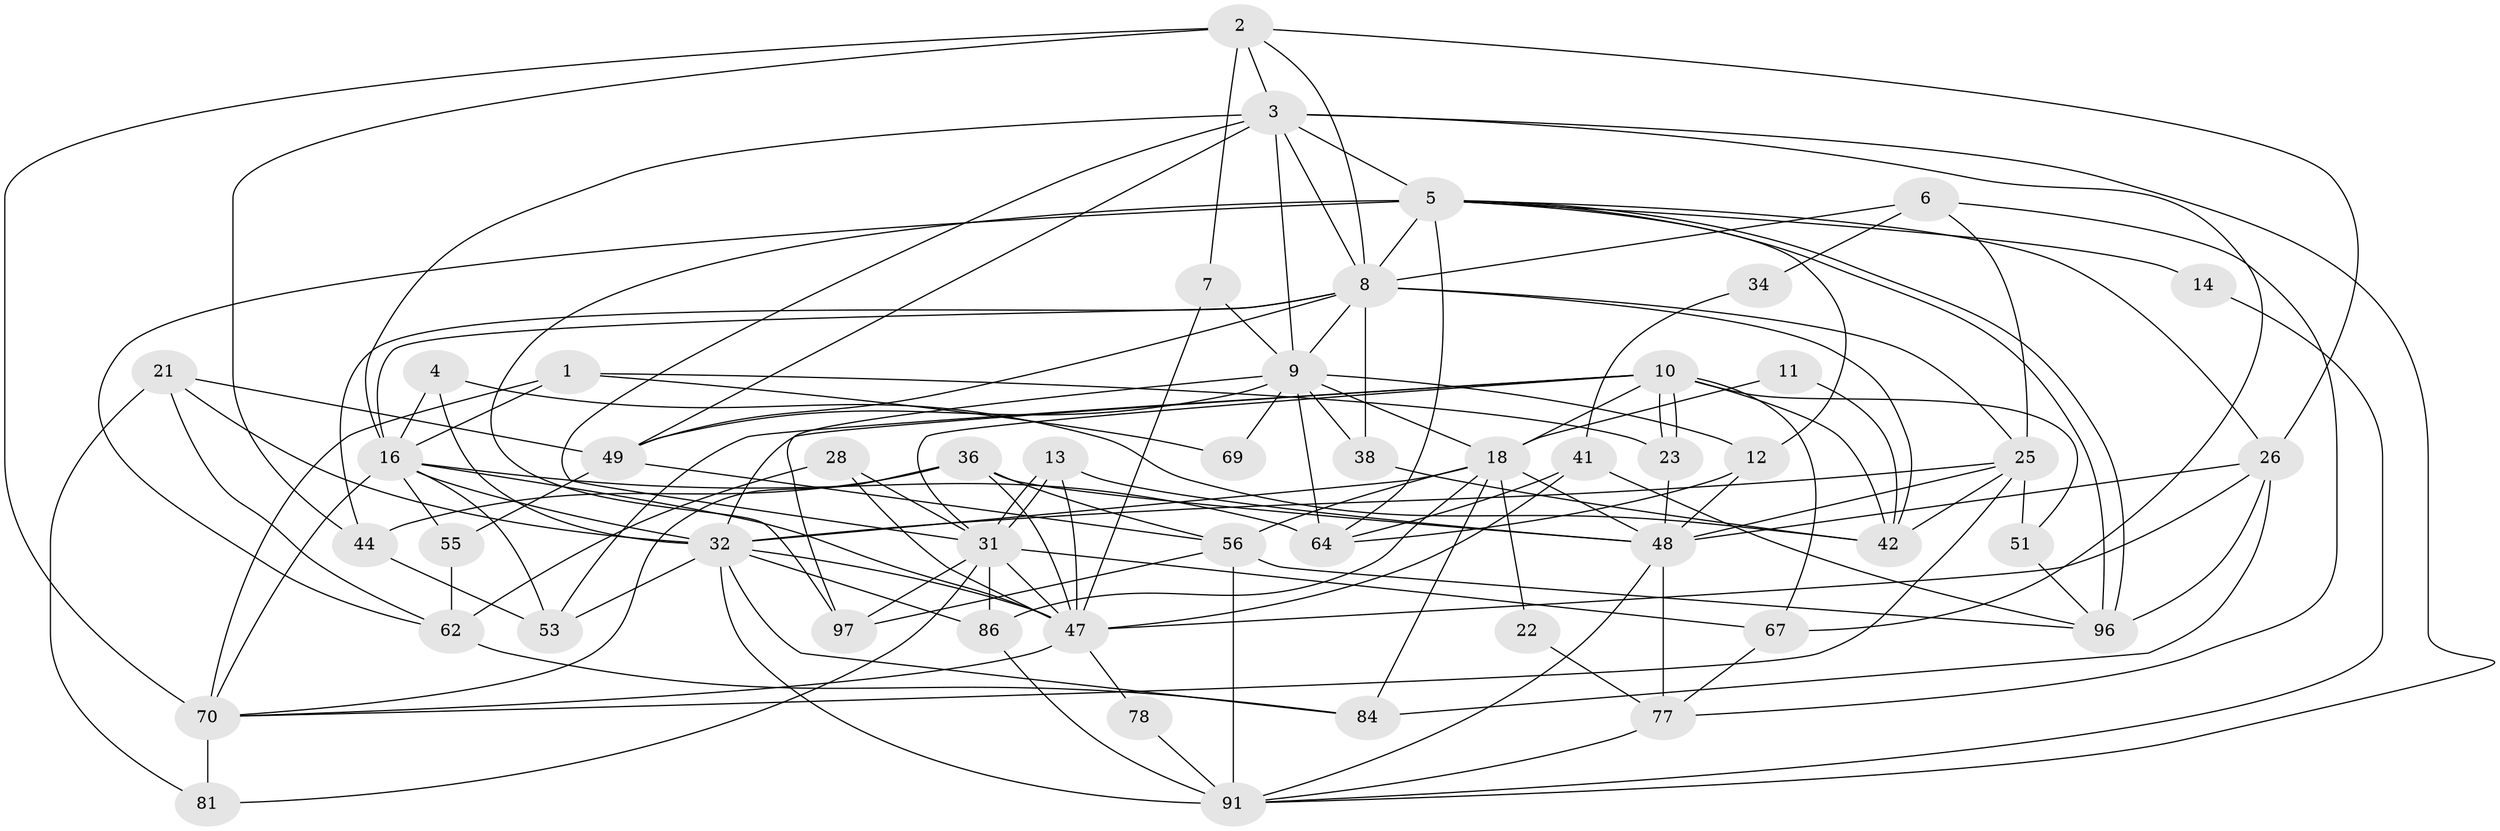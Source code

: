 // original degree distribution, {4: 0.24, 3: 0.32, 5: 0.11, 6: 0.13, 2: 0.13, 7: 0.07}
// Generated by graph-tools (version 1.1) at 2025/15/03/09/25 04:15:02]
// undirected, 50 vertices, 136 edges
graph export_dot {
graph [start="1"]
  node [color=gray90,style=filled];
  1 [super="+37"];
  2 [super="+30"];
  3 [super="+45+59"];
  4 [super="+29"];
  5 [super="+68+66"];
  6 [super="+58"];
  7;
  8 [super="+89"];
  9 [super="+19+15"];
  10 [super="+20"];
  11;
  12 [super="+40"];
  13;
  14;
  16 [super="+17+61"];
  18 [super="+24"];
  21;
  22;
  23 [super="+35"];
  25 [super="+52"];
  26;
  28 [super="+92"];
  31 [super="+33"];
  32 [super="+50"];
  34;
  36 [super="+74"];
  38 [super="+98"];
  41 [super="+94"];
  42;
  44;
  47 [super="+57+87"];
  48 [super="+82+85"];
  49 [super="+88"];
  51;
  53;
  55;
  56 [super="+75"];
  62;
  64;
  67;
  69;
  70 [super="+83"];
  77;
  78;
  81;
  84;
  86;
  91 [super="+93"];
  96;
  97;
  1 -- 69;
  1 -- 16 [weight=2];
  1 -- 70;
  1 -- 23;
  2 -- 44;
  2 -- 7;
  2 -- 8;
  2 -- 26;
  2 -- 70;
  2 -- 3;
  3 -- 91;
  3 -- 67;
  3 -- 5 [weight=2];
  3 -- 8;
  3 -- 9;
  3 -- 16;
  3 -- 31 [weight=2];
  3 -- 49;
  4 -- 16 [weight=3];
  4 -- 42;
  4 -- 32;
  5 -- 96;
  5 -- 96;
  5 -- 62;
  5 -- 8;
  5 -- 64;
  5 -- 97;
  5 -- 26;
  5 -- 12;
  5 -- 14;
  6 -- 34;
  6 -- 25;
  6 -- 8;
  6 -- 77;
  7 -- 47;
  7 -- 9;
  8 -- 49;
  8 -- 38;
  8 -- 42;
  8 -- 44;
  8 -- 16;
  8 -- 25;
  8 -- 9;
  9 -- 49 [weight=2];
  9 -- 97;
  9 -- 18 [weight=2];
  9 -- 69;
  9 -- 64;
  9 -- 38;
  9 -- 12;
  10 -- 23;
  10 -- 23;
  10 -- 53;
  10 -- 67;
  10 -- 42;
  10 -- 51;
  10 -- 32 [weight=2];
  10 -- 31;
  10 -- 18;
  11 -- 42;
  11 -- 18;
  12 -- 64;
  12 -- 48;
  13 -- 31;
  13 -- 31;
  13 -- 48;
  13 -- 47;
  14 -- 91;
  16 -- 47;
  16 -- 64 [weight=2];
  16 -- 70 [weight=2];
  16 -- 32;
  16 -- 53;
  16 -- 55;
  18 -- 84;
  18 -- 32;
  18 -- 56;
  18 -- 48;
  18 -- 22;
  18 -- 86;
  21 -- 81;
  21 -- 62;
  21 -- 49;
  21 -- 32;
  22 -- 77;
  23 -- 48;
  25 -- 48;
  25 -- 51;
  25 -- 32;
  25 -- 70;
  25 -- 42;
  26 -- 47;
  26 -- 84;
  26 -- 96;
  26 -- 48;
  28 -- 62;
  28 -- 47;
  28 -- 31;
  31 -- 86;
  31 -- 97;
  31 -- 67;
  31 -- 81;
  31 -- 47;
  32 -- 91 [weight=2];
  32 -- 47;
  32 -- 84;
  32 -- 53;
  32 -- 86;
  34 -- 41;
  36 -- 70;
  36 -- 56;
  36 -- 44;
  36 -- 47;
  36 -- 48;
  38 -- 42;
  41 -- 47;
  41 -- 96;
  41 -- 64;
  44 -- 53;
  47 -- 70;
  47 -- 78;
  48 -- 91;
  48 -- 77;
  49 -- 56;
  49 -- 55;
  51 -- 96;
  55 -- 62;
  56 -- 96;
  56 -- 91;
  56 -- 97;
  62 -- 84;
  67 -- 77;
  70 -- 81;
  77 -- 91;
  78 -- 91;
  86 -- 91;
}
